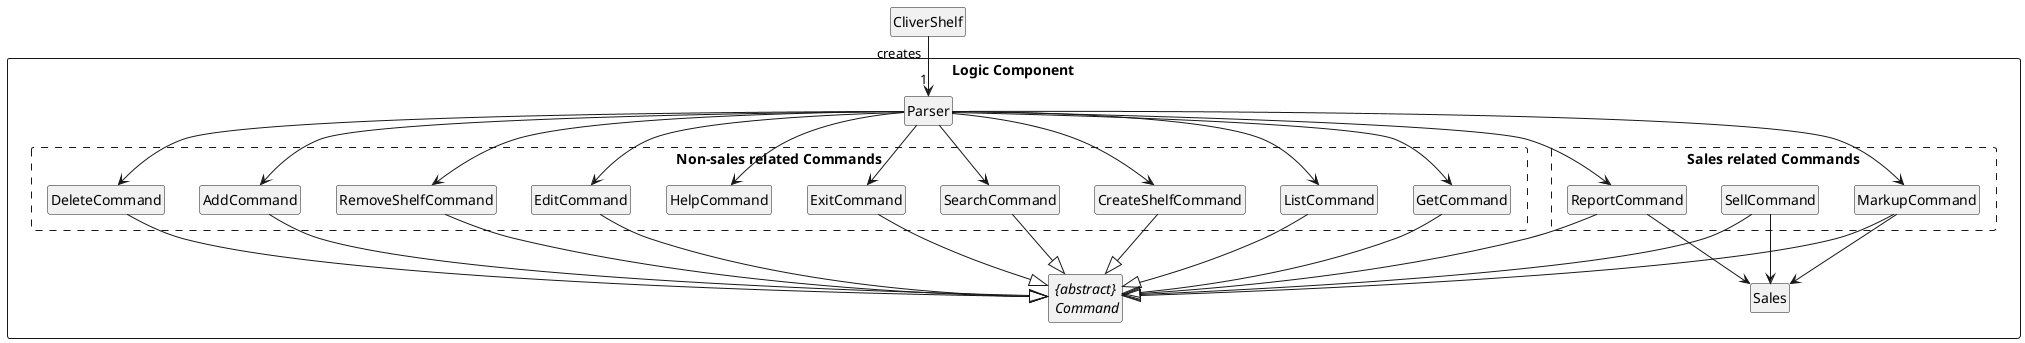 @startuml
'https://plantuml.com/class-diagram
hide circle
skinparam classAttributeIconSize 0
hide empty members

class CliverShelf

package "Logic Component" <<Rectangle>> {
    package "Non-sales related Commands" <<Rectangle>> #line.dashed{
        class CreateShelfCommand
        class RemoveShelfCommand
        class AddCommand
        class DeleteCommand
        class EditCommand
        class GetCommand
        class ListCommand
        class SearchCommand
        class ExitCommand
        class HelpCommand
    }
    class Parser

    package "Sales related Commands" <<Rectangle>> #line.dashed{
        class SellCommand
        class ReportCommand
        class MarkupCommand
    }

    class Sales

    abstract class "{abstract}\n Command" as command

}

CliverShelf "creates"--> "1" Parser

Parser --> CreateShelfCommand
Parser --> RemoveShelfCommand
Parser --> AddCommand
Parser --> DeleteCommand
Parser --> EditCommand
Parser --> GetCommand
Parser --> ListCommand
Parser --> SearchCommand
Parser --> ExitCommand
Parser --> ReportCommand
Parser --> MarkupCommand
Parser --> HelpCommand

CreateShelfCommand --|> command
RemoveShelfCommand --|> command
AddCommand --|> command
DeleteCommand --|> command
EditCommand --|> command
GetCommand --|> command
ListCommand --|> command
SearchCommand --|> command
ExitCommand --|> command
SellCommand --|> command
SellCommand --> Sales
ReportCommand --|> command
ReportCommand --> Sales
MarkupCommand --|> command
MarkupCommand --> Sales
@enduml